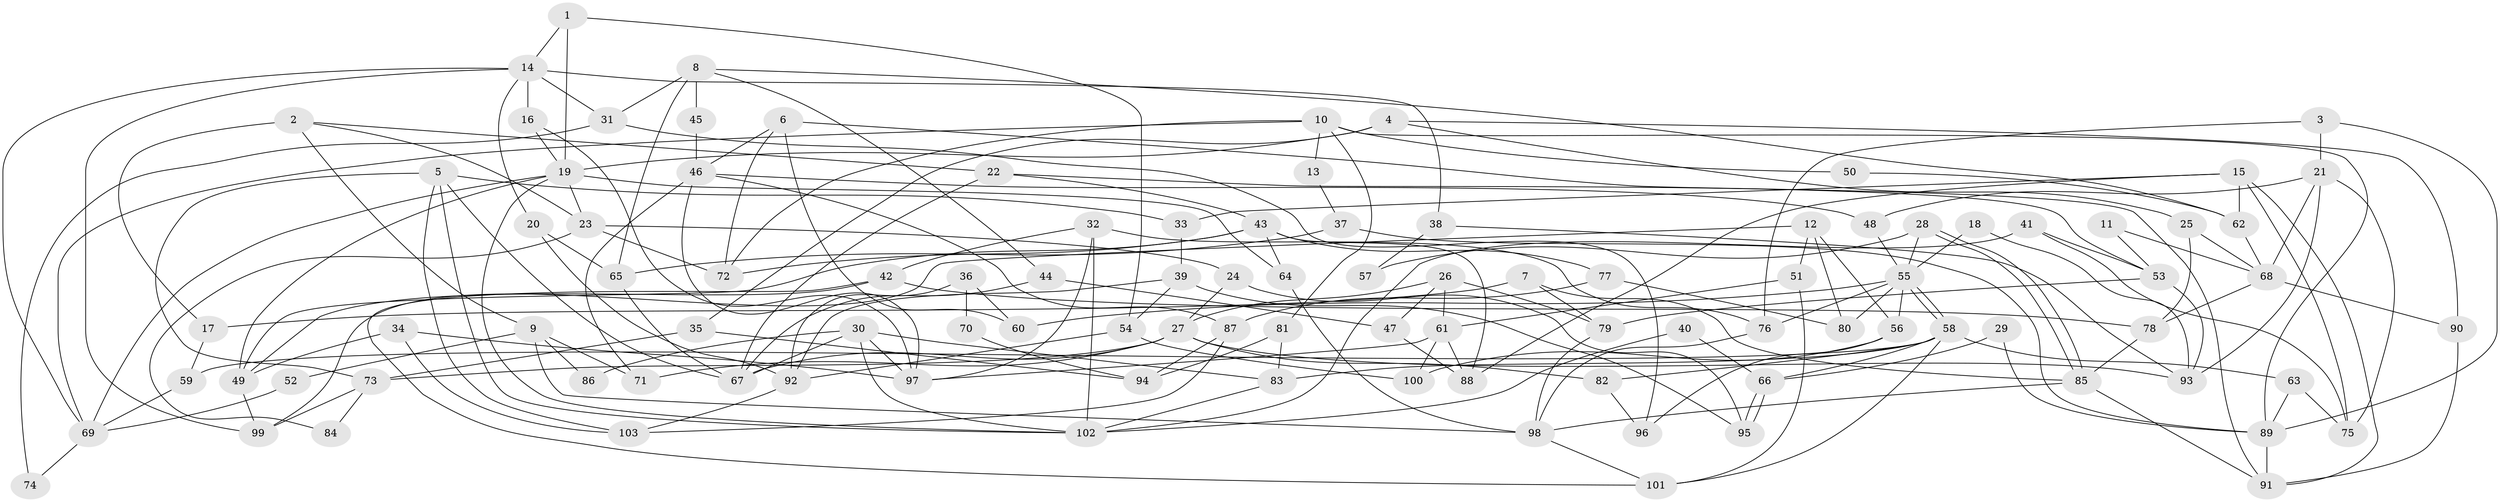 // coarse degree distribution, {2: 0.18055555555555555, 5: 0.18055555555555555, 10: 0.013888888888888888, 4: 0.2222222222222222, 3: 0.2361111111111111, 7: 0.027777777777777776, 9: 0.027777777777777776, 8: 0.041666666666666664, 16: 0.013888888888888888, 6: 0.05555555555555555}
// Generated by graph-tools (version 1.1) at 2025/52/03/04/25 21:52:17]
// undirected, 103 vertices, 206 edges
graph export_dot {
graph [start="1"]
  node [color=gray90,style=filled];
  1;
  2;
  3;
  4;
  5;
  6;
  7;
  8;
  9;
  10;
  11;
  12;
  13;
  14;
  15;
  16;
  17;
  18;
  19;
  20;
  21;
  22;
  23;
  24;
  25;
  26;
  27;
  28;
  29;
  30;
  31;
  32;
  33;
  34;
  35;
  36;
  37;
  38;
  39;
  40;
  41;
  42;
  43;
  44;
  45;
  46;
  47;
  48;
  49;
  50;
  51;
  52;
  53;
  54;
  55;
  56;
  57;
  58;
  59;
  60;
  61;
  62;
  63;
  64;
  65;
  66;
  67;
  68;
  69;
  70;
  71;
  72;
  73;
  74;
  75;
  76;
  77;
  78;
  79;
  80;
  81;
  82;
  83;
  84;
  85;
  86;
  87;
  88;
  89;
  90;
  91;
  92;
  93;
  94;
  95;
  96;
  97;
  98;
  99;
  100;
  101;
  102;
  103;
  1 -- 19;
  1 -- 54;
  1 -- 14;
  2 -- 22;
  2 -- 9;
  2 -- 17;
  2 -- 23;
  3 -- 21;
  3 -- 76;
  3 -- 89;
  4 -- 19;
  4 -- 25;
  4 -- 35;
  4 -- 90;
  5 -- 67;
  5 -- 102;
  5 -- 33;
  5 -- 73;
  5 -- 103;
  6 -- 72;
  6 -- 91;
  6 -- 46;
  6 -- 60;
  7 -- 79;
  7 -- 17;
  7 -- 85;
  8 -- 62;
  8 -- 44;
  8 -- 31;
  8 -- 45;
  8 -- 65;
  9 -- 98;
  9 -- 71;
  9 -- 52;
  9 -- 86;
  10 -- 89;
  10 -- 72;
  10 -- 13;
  10 -- 50;
  10 -- 69;
  10 -- 81;
  11 -- 53;
  11 -- 68;
  12 -- 99;
  12 -- 51;
  12 -- 56;
  12 -- 80;
  13 -- 37;
  14 -- 69;
  14 -- 16;
  14 -- 20;
  14 -- 31;
  14 -- 38;
  14 -- 99;
  15 -- 91;
  15 -- 88;
  15 -- 33;
  15 -- 62;
  15 -- 75;
  16 -- 97;
  16 -- 19;
  17 -- 59;
  18 -- 93;
  18 -- 55;
  19 -- 102;
  19 -- 23;
  19 -- 49;
  19 -- 64;
  19 -- 69;
  20 -- 65;
  20 -- 92;
  21 -- 93;
  21 -- 68;
  21 -- 48;
  21 -- 75;
  22 -- 67;
  22 -- 43;
  22 -- 53;
  23 -- 24;
  23 -- 72;
  23 -- 84;
  24 -- 95;
  24 -- 27;
  25 -- 68;
  25 -- 78;
  26 -- 61;
  26 -- 79;
  26 -- 27;
  26 -- 47;
  27 -- 67;
  27 -- 71;
  27 -- 73;
  27 -- 82;
  27 -- 93;
  28 -- 55;
  28 -- 85;
  28 -- 85;
  28 -- 57;
  29 -- 89;
  29 -- 66;
  30 -- 102;
  30 -- 97;
  30 -- 67;
  30 -- 83;
  30 -- 86;
  31 -- 74;
  31 -- 96;
  32 -- 42;
  32 -- 97;
  32 -- 76;
  32 -- 102;
  33 -- 39;
  34 -- 103;
  34 -- 49;
  34 -- 97;
  35 -- 73;
  35 -- 94;
  36 -- 60;
  36 -- 92;
  36 -- 70;
  37 -- 65;
  37 -- 89;
  38 -- 93;
  38 -- 57;
  39 -- 92;
  39 -- 54;
  39 -- 95;
  40 -- 102;
  40 -- 66;
  41 -- 75;
  41 -- 102;
  41 -- 53;
  42 -- 101;
  42 -- 49;
  42 -- 78;
  43 -- 77;
  43 -- 49;
  43 -- 64;
  43 -- 72;
  43 -- 88;
  44 -- 47;
  44 -- 67;
  45 -- 46;
  46 -- 48;
  46 -- 71;
  46 -- 87;
  46 -- 97;
  47 -- 88;
  48 -- 55;
  49 -- 99;
  50 -- 62;
  51 -- 101;
  51 -- 61;
  52 -- 69;
  53 -- 79;
  53 -- 93;
  54 -- 92;
  54 -- 100;
  55 -- 76;
  55 -- 58;
  55 -- 58;
  55 -- 56;
  55 -- 60;
  55 -- 80;
  56 -- 96;
  56 -- 100;
  58 -- 82;
  58 -- 59;
  58 -- 63;
  58 -- 66;
  58 -- 83;
  58 -- 101;
  59 -- 69;
  61 -- 100;
  61 -- 97;
  61 -- 88;
  62 -- 68;
  63 -- 75;
  63 -- 89;
  64 -- 98;
  65 -- 67;
  66 -- 95;
  66 -- 95;
  68 -- 90;
  68 -- 78;
  69 -- 74;
  70 -- 94;
  73 -- 84;
  73 -- 99;
  76 -- 98;
  77 -- 80;
  77 -- 87;
  78 -- 85;
  79 -- 98;
  81 -- 83;
  81 -- 94;
  82 -- 96;
  83 -- 102;
  85 -- 91;
  85 -- 98;
  87 -- 94;
  87 -- 103;
  89 -- 91;
  90 -- 91;
  92 -- 103;
  98 -- 101;
}
